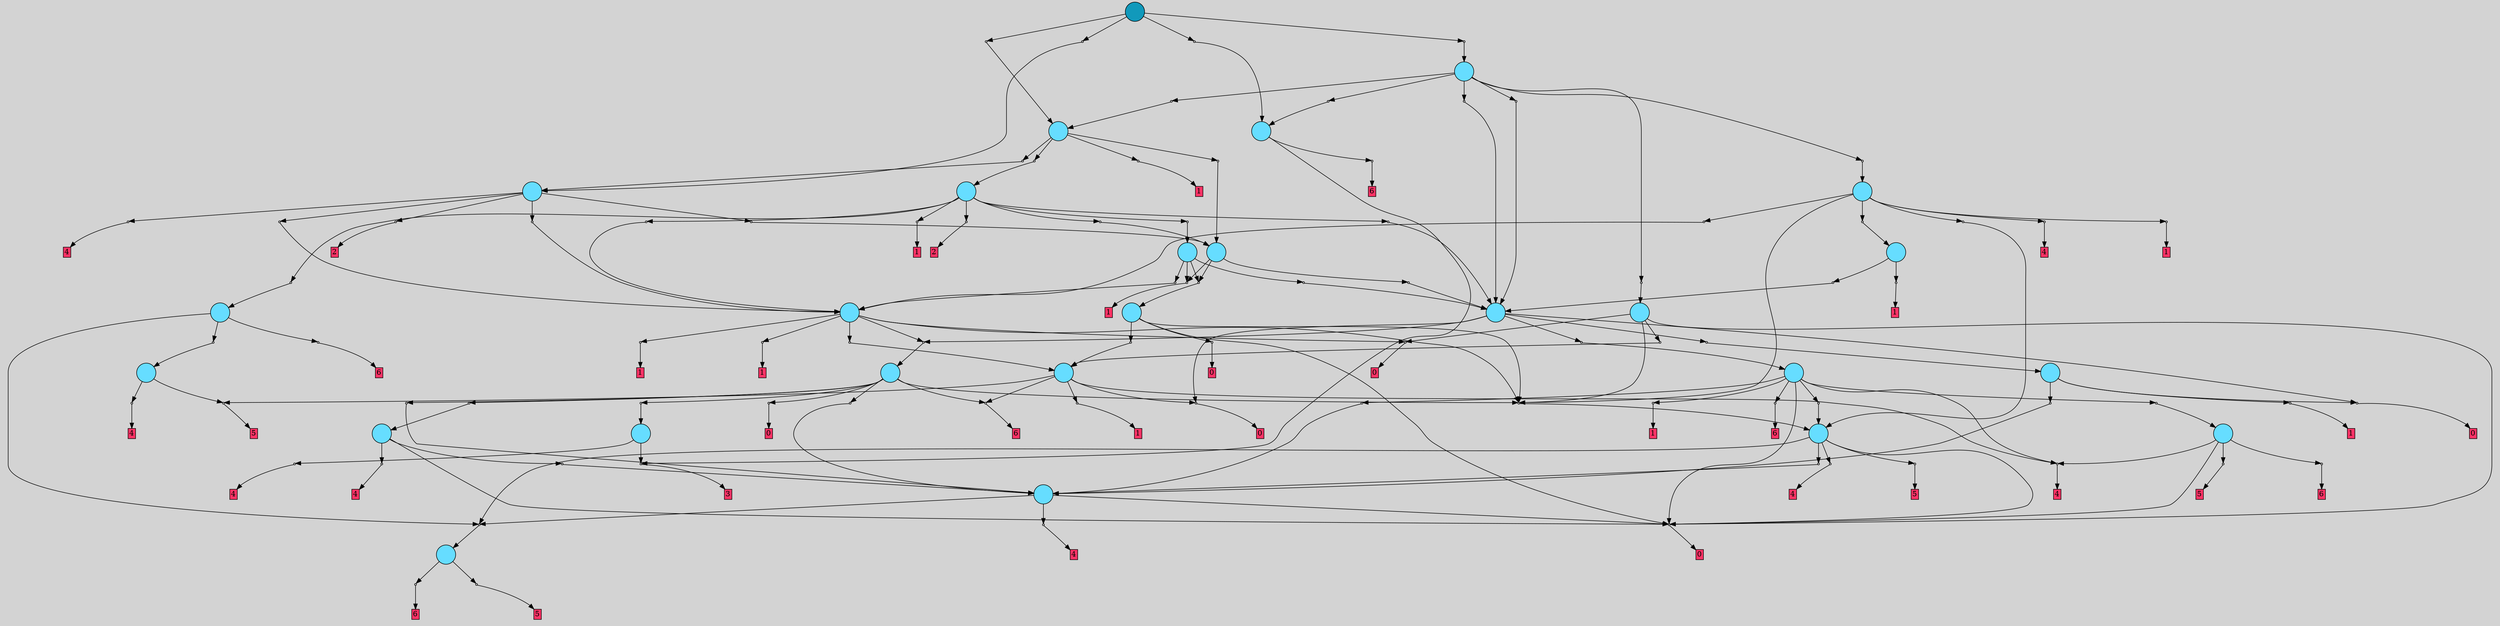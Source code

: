 // File exported with GEGELATI v1.3.1
// On the 2024-04-17 17:25:57
// With the File::TPGGraphDotExporter
digraph{
	graph[pad = "0.212, 0.055" bgcolor = lightgray]
	node[shape=circle style = filled label = ""]
		T0 [fillcolor="#66ddff"]
		T1 [fillcolor="#66ddff"]
		T2 [fillcolor="#66ddff"]
		T3 [fillcolor="#66ddff"]
		T4 [fillcolor="#66ddff"]
		T5 [fillcolor="#66ddff"]
		T6 [fillcolor="#66ddff"]
		T7 [fillcolor="#66ddff"]
		T8 [fillcolor="#66ddff"]
		T9 [fillcolor="#66ddff"]
		T10 [fillcolor="#66ddff"]
		T11 [fillcolor="#66ddff"]
		T12 [fillcolor="#66ddff"]
		T13 [fillcolor="#66ddff"]
		T14 [fillcolor="#66ddff"]
		T15 [fillcolor="#66ddff"]
		T16 [fillcolor="#66ddff"]
		T17 [fillcolor="#66ddff"]
		T18 [fillcolor="#66ddff"]
		T19 [fillcolor="#66ddff"]
		T20 [fillcolor="#66ddff"]
		T21 [fillcolor="#66ddff"]
		T22 [fillcolor="#66ddff"]
		T23 [fillcolor="#66ddff"]
		T24 [fillcolor="#66ddff"]
		T25 [fillcolor="#1199bb"]
		P0 [fillcolor="#cccccc" shape=point] //
		I0 [shape=box style=invis label="6|0&2|0#3|1#2|7#1|2&#92;n"]
		P0 -> I0[style=invis]
		A0 [fillcolor="#ff3366" shape=box margin=0.03 width=0 height=0 label="3"]
		T0 -> P0 -> A0
		P1 [fillcolor="#cccccc" shape=point] //
		I1 [shape=box style=invis label="4|0&1|4#0|1#2|2#4|3&#92;n"]
		P1 -> I1[style=invis]
		A1 [fillcolor="#ff3366" shape=box margin=0.03 width=0 height=0 label="4"]
		T0 -> P1 -> A1
		P2 [fillcolor="#cccccc" shape=point] //
		I2 [shape=box style=invis label="7|0&1|6#0|4#2|5#2|7&#92;n5|0&0|0#3|1#0|3#4|4&#92;n"]
		P2 -> I2[style=invis]
		A2 [fillcolor="#ff3366" shape=box margin=0.03 width=0 height=0 label="6"]
		T1 -> P2 -> A2
		T1 -> P0
		P3 [fillcolor="#cccccc" shape=point] //
		I3 [shape=box style=invis label=""]
		P3 -> I3[style=invis]
		A3 [fillcolor="#ff3366" shape=box margin=0.03 width=0 height=0 label="6"]
		T2 -> P3 -> A3
		P4 [fillcolor="#cccccc" shape=point] //
		I4 [shape=box style=invis label="1|0&3|2#0|1#1|0#1|5&#92;n"]
		P4 -> I4[style=invis]
		A4 [fillcolor="#ff3366" shape=box margin=0.03 width=0 height=0 label="5"]
		T2 -> P4 -> A4
		P5 [fillcolor="#cccccc" shape=point] //
		I5 [shape=box style=invis label="2|0&3|7#1|3#4|3#0|1&#92;n"]
		P5 -> I5[style=invis]
		A5 [fillcolor="#ff3366" shape=box margin=0.03 width=0 height=0 label="0"]
		T3 -> P5 -> A5
		P6 [fillcolor="#cccccc" shape=point] //
		I6 [shape=box style=invis label="3|0&2|5#4|7#2|1#0|6&#92;n"]
		P6 -> I6[style=invis]
		A6 [fillcolor="#ff3366" shape=box margin=0.03 width=0 height=0 label="4"]
		T3 -> P6 -> A6
		P7 [fillcolor="#cccccc" shape=point] //
		I7 [shape=box style=invis label="6|0&3|7#2|4#4|2#4|3&#92;n"]
		P7 -> I7[style=invis]
		T3 -> P7 -> T2
		P8 [fillcolor="#cccccc" shape=point] //
		I8 [shape=box style=invis label="7|1&1|7#2|6#4|0#1|7&#92;n4|0&1|4#0|1#2|2#4|3&#92;n"]
		P8 -> I8[style=invis]
		A7 [fillcolor="#ff3366" shape=box margin=0.03 width=0 height=0 label="4"]
		T4 -> P8 -> A7
		P9 [fillcolor="#cccccc" shape=point] //
		I9 [shape=box style=invis label="2|0&4|4#3|5#2|6#0|4&#92;n"]
		P9 -> I9[style=invis]
		A8 [fillcolor="#ff3366" shape=box margin=0.03 width=0 height=0 label="5"]
		T4 -> P9 -> A8
		P10 [fillcolor="#cccccc" shape=point] //
		I10 [shape=box style=invis label="6|0&3|2#4|2#1|7#0|5&#92;n"]
		P10 -> I10[style=invis]
		T5 -> P10 -> T4
		P11 [fillcolor="#cccccc" shape=point] //
		I11 [shape=box style=invis label="5|0&0|0#3|1#0|3#4|4&#92;n"]
		P11 -> I11[style=invis]
		A9 [fillcolor="#ff3366" shape=box margin=0.03 width=0 height=0 label="6"]
		T5 -> P11 -> A9
		T5 -> P7
		P12 [fillcolor="#cccccc" shape=point] //
		I12 [shape=box style=invis label="0|0&4|0#1|0#0|6#4|0&#92;n"]
		P12 -> I12[style=invis]
		A10 [fillcolor="#ff3366" shape=box margin=0.03 width=0 height=0 label="4"]
		T6 -> P12 -> A10
		T6 -> P7
		P13 [fillcolor="#cccccc" shape=point] //
		I13 [shape=box style=invis label="2|0&4|4#3|5#2|6#0|4&#92;n"]
		P13 -> I13[style=invis]
		A11 [fillcolor="#ff3366" shape=box margin=0.03 width=0 height=0 label="5"]
		T6 -> P13 -> A11
		P14 [fillcolor="#cccccc" shape=point] //
		I14 [shape=box style=invis label="7|0&3|4#0|5#4|0#2|3&#92;n"]
		P14 -> I14[style=invis]
		T6 -> P14 -> T3
		T6 -> P5
		P15 [fillcolor="#cccccc" shape=point] //
		I15 [shape=box style=invis label="2|0&3|7#1|3#4|3#0|1&#92;n"]
		P15 -> I15[style=invis]
		A12 [fillcolor="#ff3366" shape=box margin=0.03 width=0 height=0 label="0"]
		T7 -> P15 -> A12
		P16 [fillcolor="#cccccc" shape=point] //
		I16 [shape=box style=invis label="2|0&1|7#3|6#0|4#0|1&#92;n"]
		P16 -> I16[style=invis]
		A13 [fillcolor="#ff3366" shape=box margin=0.03 width=0 height=0 label="4"]
		T7 -> P16 -> A13
		T7 -> P9
		P17 [fillcolor="#cccccc" shape=point] //
		I17 [shape=box style=invis label="0|7&0|2#3|2#4|1#3|1&#92;n6|0&0|7#3|7#2|1#2|0&#92;n"]
		P17 -> I17[style=invis]
		A14 [fillcolor="#ff3366" shape=box margin=0.03 width=0 height=0 label="6"]
		T7 -> P17 -> A14
		P18 [fillcolor="#cccccc" shape=point] //
		I18 [shape=box style=invis label="1|0&1|3#4|4#0|0#4|2&#92;n"]
		P18 -> I18[style=invis]
		A15 [fillcolor="#ff3366" shape=box margin=0.03 width=0 height=0 label="1"]
		T7 -> P18 -> A15
		P19 [fillcolor="#cccccc" shape=point] //
		I19 [shape=box style=invis label="7|0&3|4#3|5#4|0#2|6&#92;n"]
		P19 -> I19[style=invis]
		T8 -> P19 -> T3
		T8 -> P5
		P20 [fillcolor="#cccccc" shape=point] //
		I20 [shape=box style=invis label="2|0&1|7#3|6#0|4#0|1&#92;n"]
		P20 -> I20[style=invis]
		A16 [fillcolor="#ff3366" shape=box margin=0.03 width=0 height=0 label="4"]
		T8 -> P20 -> A16
		T9 -> P5
		T9 -> P16
		P21 [fillcolor="#cccccc" shape=point] //
		I21 [shape=box style=invis label="6|0&3|5#0|7#1|0#1|5&#92;n"]
		P21 -> I21[style=invis]
		A17 [fillcolor="#ff3366" shape=box margin=0.03 width=0 height=0 label="5"]
		T9 -> P21 -> A17
		P22 [fillcolor="#cccccc" shape=point] //
		I22 [shape=box style=invis label="0|7&0|2#3|2#4|1#3|1&#92;n6|0&0|7#3|7#2|1#2|0&#92;n"]
		P22 -> I22[style=invis]
		A18 [fillcolor="#ff3366" shape=box margin=0.03 width=0 height=0 label="6"]
		T9 -> P22 -> A18
		P23 [fillcolor="#cccccc" shape=point] //
		I23 [shape=box style=invis label="2|0&4|3#1|7#3|5#3|6&#92;n"]
		P23 -> I23[style=invis]
		T10 -> P23 -> T9
		T10 -> P5
		P24 [fillcolor="#cccccc" shape=point] //
		I24 [shape=box style=invis label="2|0&4|3#3|5#2|6#0|4&#92;n"]
		P24 -> I24[style=invis]
		T10 -> P24 -> T6
		P25 [fillcolor="#cccccc" shape=point] //
		I25 [shape=box style=invis label="7|0&1|6#0|4#2|5#2|7&#92;n"]
		P25 -> I25[style=invis]
		A19 [fillcolor="#ff3366" shape=box margin=0.03 width=0 height=0 label="1"]
		T10 -> P25 -> A19
		P26 [fillcolor="#cccccc" shape=point] //
		I26 [shape=box style=invis label="0|7&0|2#3|2#4|1#3|1&#92;n6|0&0|7#3|7#2|1#2|0&#92;n"]
		P26 -> I26[style=invis]
		A20 [fillcolor="#ff3366" shape=box margin=0.03 width=0 height=0 label="6"]
		T10 -> P26 -> A20
		T10 -> P16
		P27 [fillcolor="#cccccc" shape=point] //
		I27 [shape=box style=invis label="7|0&3|4#3|5#4|0#2|3&#92;n"]
		P27 -> I27[style=invis]
		T10 -> P27 -> T3
		P28 [fillcolor="#cccccc" shape=point] //
		I28 [shape=box style=invis label="0|7&2|6#3|5#4|2#0|1&#92;n6|0&0|7#2|4#2|2#4|3&#92;n"]
		P28 -> I28[style=invis]
		A21 [fillcolor="#ff3366" shape=box margin=0.03 width=0 height=0 label="0"]
		T11 -> P28 -> A21
		P29 [fillcolor="#cccccc" shape=point] //
		I29 [shape=box style=invis label="3|0&1|6#0|1#3|2#1|4&#92;n"]
		P29 -> I29[style=invis]
		T11 -> P29 -> T7
		T11 -> P5
		P30 [fillcolor="#cccccc" shape=point] //
		I30 [shape=box style=invis label="2|0&4|3#3|5#2|6#0|4&#92;n"]
		P30 -> I30[style=invis]
		T11 -> P30 -> T6
		P31 [fillcolor="#cccccc" shape=point] //
		I31 [shape=box style=invis label="0|7&2|6#3|5#4|2#0|1&#92;n6|0&0|7#2|4#2|2#4|3&#92;n"]
		P31 -> I31[style=invis]
		A22 [fillcolor="#ff3366" shape=box margin=0.03 width=0 height=0 label="0"]
		T12 -> P31 -> A22
		P32 [fillcolor="#cccccc" shape=point] //
		I32 [shape=box style=invis label="1|0&2|2#3|3#3|6#0|1&#92;n"]
		P32 -> I32[style=invis]
		T12 -> P32 -> T8
		P33 [fillcolor="#cccccc" shape=point] //
		I33 [shape=box style=invis label="7|0&0|2#0|1#2|6#1|1&#92;n"]
		P33 -> I33[style=invis]
		T12 -> P33 -> T3
		P34 [fillcolor="#cccccc" shape=point] //
		I34 [shape=box style=invis label="6|0&3|7#2|1#4|2#4|3&#92;n"]
		P34 -> I34[style=invis]
		T12 -> P34 -> T0
		T12 -> P30
		P35 [fillcolor="#cccccc" shape=point] //
		I35 [shape=box style=invis label="7|0&3|4#3|5#2|0#1|3&#92;n"]
		P35 -> I35[style=invis]
		T12 -> P35 -> T3
		T12 -> P17
		P36 [fillcolor="#cccccc" shape=point] //
		I36 [shape=box style=invis label="2|0&3|5#3|2#1|6#0|3&#92;n"]
		P36 -> I36[style=invis]
		A23 [fillcolor="#ff3366" shape=box margin=0.03 width=0 height=0 label="1"]
		T13 -> P36 -> A23
		P37 [fillcolor="#cccccc" shape=point] //
		I37 [shape=box style=invis label="7|0&1|6#4|1#3|0#2|7&#92;n"]
		P37 -> I37[style=invis]
		A24 [fillcolor="#ff3366" shape=box margin=0.03 width=0 height=0 label="0"]
		T13 -> P37 -> A24
		P38 [fillcolor="#cccccc" shape=point] //
		I38 [shape=box style=invis label="7|0&3|4#0|5#4|0#1|3&#92;n"]
		P38 -> I38[style=invis]
		T13 -> P38 -> T3
		P39 [fillcolor="#cccccc" shape=point] //
		I39 [shape=box style=invis label="3|0&1|6#0|1#3|2#1|4&#92;n"]
		P39 -> I39[style=invis]
		T14 -> P39 -> T7
		P40 [fillcolor="#cccccc" shape=point] //
		I40 [shape=box style=invis label="7|0&1|6#4|1#3|0#2|7&#92;n"]
		P40 -> I40[style=invis]
		A25 [fillcolor="#ff3366" shape=box margin=0.03 width=0 height=0 label="0"]
		T14 -> P40 -> A25
		T14 -> P30
		T14 -> P5
		P41 [fillcolor="#cccccc" shape=point] //
		I41 [shape=box style=invis label="3|0&1|6#0|1#3|2#1|4&#92;n"]
		P41 -> I41[style=invis]
		T15 -> P41 -> T7
		P42 [fillcolor="#cccccc" shape=point] //
		I42 [shape=box style=invis label="2|0&3|5#3|2#1|6#0|3&#92;n"]
		P42 -> I42[style=invis]
		A26 [fillcolor="#ff3366" shape=box margin=0.03 width=0 height=0 label="1"]
		T15 -> P42 -> A26
		T15 -> P40
		P43 [fillcolor="#cccccc" shape=point] //
		I43 [shape=box style=invis label="7|0&3|4#2|4#4|0#2|6&#92;n"]
		P43 -> I43[style=invis]
		T15 -> P43 -> T12
		P44 [fillcolor="#cccccc" shape=point] //
		I44 [shape=box style=invis label="2|0&3|5#3|7#4|6#1|3&#92;n"]
		P44 -> I44[style=invis]
		A27 [fillcolor="#ff3366" shape=box margin=0.03 width=0 height=0 label="1"]
		T15 -> P44 -> A27
		T15 -> P30
		P45 [fillcolor="#cccccc" shape=point] //
		I45 [shape=box style=invis label="0|7&0|2#3|2#4|1#3|1&#92;n6|0&0|7#3|7#2|1#2|0&#92;n"]
		P45 -> I45[style=invis]
		T16 -> P45 -> T13
		T16 -> P43
		T16 -> P15
		P46 [fillcolor="#cccccc" shape=point] //
		I46 [shape=box style=invis label="3|0&1|6#0|1#3|2#1|4&#92;n"]
		P46 -> I46[style=invis]
		T16 -> P46 -> T10
		T16 -> P37
		P47 [fillcolor="#cccccc" shape=point] //
		I47 [shape=box style=invis label="1|0&4|7#2|7#4|2#2|7&#92;n"]
		P47 -> I47[style=invis]
		T17 -> P47 -> T16
		P48 [fillcolor="#cccccc" shape=point] //
		I48 [shape=box style=invis label="6|0&3|2#2|2#1|6#0|3&#92;n"]
		P48 -> I48[style=invis]
		T17 -> P48 -> T11
		P49 [fillcolor="#cccccc" shape=point] //
		I49 [shape=box style=invis label="2|0&3|5#3|2#1|1#0|3&#92;n"]
		P49 -> I49[style=invis]
		A28 [fillcolor="#ff3366" shape=box margin=0.03 width=0 height=0 label="1"]
		T17 -> P49 -> A28
		P50 [fillcolor="#cccccc" shape=point] //
		I50 [shape=box style=invis label="2|0&3|5#3|2#1|1#0|3&#92;n"]
		P50 -> I50[style=invis]
		A29 [fillcolor="#ff3366" shape=box margin=0.03 width=0 height=0 label="1"]
		T18 -> P50 -> A29
		P51 [fillcolor="#cccccc" shape=point] //
		I51 [shape=box style=invis label="1|0&4|7#2|7#4|2#2|7&#92;n"]
		P51 -> I51[style=invis]
		T18 -> P51 -> T16
		T19 -> P49
		T19 -> P48
		P52 [fillcolor="#cccccc" shape=point] //
		I52 [shape=box style=invis label="7|0&4|7#1|3#0|3#3|5&#92;n"]
		P52 -> I52[style=invis]
		T19 -> P52 -> T15
		P53 [fillcolor="#cccccc" shape=point] //
		I53 [shape=box style=invis label="1|0&4|7#2|7#4|2#2|7&#92;n"]
		P53 -> I53[style=invis]
		T19 -> P53 -> T16
		P54 [fillcolor="#cccccc" shape=point] //
		I54 [shape=box style=invis label="6|0&3|2#2|2#1|6#0|3&#92;n"]
		P54 -> I54[style=invis]
		A30 [fillcolor="#ff3366" shape=box margin=0.03 width=0 height=0 label="2"]
		T20 -> P54 -> A30
		P55 [fillcolor="#cccccc" shape=point] //
		I55 [shape=box style=invis label="6|0&2|1#2|5#2|1#3|2&#92;n"]
		P55 -> I55[style=invis]
		T20 -> P55 -> T17
		P56 [fillcolor="#cccccc" shape=point] //
		I56 [shape=box style=invis label="7|0&4|7#1|3#0|3#3|5&#92;n"]
		P56 -> I56[style=invis]
		T20 -> P56 -> T15
		P57 [fillcolor="#cccccc" shape=point] //
		I57 [shape=box style=invis label="6|3&2|6#4|7#0|4#3|1&#92;n7|0&4|4#1|3#0|3#3|5&#92;n"]
		P57 -> I57[style=invis]
		T20 -> P57 -> T15
		P58 [fillcolor="#cccccc" shape=point] //
		I58 [shape=box style=invis label="4|0&4|1#0|2#4|3#4|4&#92;n"]
		P58 -> I58[style=invis]
		A31 [fillcolor="#ff3366" shape=box margin=0.03 width=0 height=0 label="4"]
		T20 -> P58 -> A31
		P59 [fillcolor="#cccccc" shape=point] //
		I59 [shape=box style=invis label="6|0&3|6#2|1#4|2#2|3&#92;n"]
		P59 -> I59[style=invis]
		T21 -> P59 -> T19
		P60 [fillcolor="#cccccc" shape=point] //
		I60 [shape=box style=invis label="2|0&3|0#3|2#1|1#0|3&#92;n"]
		P60 -> I60[style=invis]
		A32 [fillcolor="#ff3366" shape=box margin=0.03 width=0 height=0 label="1"]
		T21 -> P60 -> A32
		P61 [fillcolor="#cccccc" shape=point] //
		I61 [shape=box style=invis label="7|0&4|7#1|3#0|3#3|5&#92;n"]
		P61 -> I61[style=invis]
		T21 -> P61 -> T15
		P62 [fillcolor="#cccccc" shape=point] //
		I62 [shape=box style=invis label="0|0&4|7#1|1#4|7#1|1&#92;n"]
		P62 -> I62[style=invis]
		T21 -> P62 -> T5
		P63 [fillcolor="#cccccc" shape=point] //
		I63 [shape=box style=invis label="6|0&2|1#2|5#2|2#3|2&#92;n"]
		P63 -> I63[style=invis]
		T21 -> P63 -> T17
		P64 [fillcolor="#cccccc" shape=point] //
		I64 [shape=box style=invis label="6|0&3|2#2|2#1|6#0|3&#92;n"]
		P64 -> I64[style=invis]
		A33 [fillcolor="#ff3366" shape=box margin=0.03 width=0 height=0 label="2"]
		T21 -> P64 -> A33
		P65 [fillcolor="#cccccc" shape=point] //
		I65 [shape=box style=invis label="1|0&4|7#2|7#4|2#2|7&#92;n"]
		P65 -> I65[style=invis]
		T21 -> P65 -> T16
		P66 [fillcolor="#cccccc" shape=point] //
		I66 [shape=box style=invis label="3|0&2|3#0|3#3|4#4|7&#92;n"]
		P66 -> I66[style=invis]
		T22 -> P66 -> T18
		P67 [fillcolor="#cccccc" shape=point] //
		I67 [shape=box style=invis label="7|0&4|7#1|3#0|3#3|5&#92;n"]
		P67 -> I67[style=invis]
		T22 -> P67 -> T15
		P68 [fillcolor="#cccccc" shape=point] //
		I68 [shape=box style=invis label="4|0&4|1#0|2#4|3#4|4&#92;n"]
		P68 -> I68[style=invis]
		A34 [fillcolor="#ff3366" shape=box margin=0.03 width=0 height=0 label="4"]
		T22 -> P68 -> A34
		P69 [fillcolor="#cccccc" shape=point] //
		I69 [shape=box style=invis label="2|0&3|5#3|2#1|1#0|3&#92;n"]
		P69 -> I69[style=invis]
		A35 [fillcolor="#ff3366" shape=box margin=0.03 width=0 height=0 label="1"]
		T22 -> P69 -> A35
		T22 -> P30
		P70 [fillcolor="#cccccc" shape=point] //
		I70 [shape=box style=invis label="3|0&4|1#3|0#0|3#2|4&#92;n"]
		P70 -> I70[style=invis]
		T22 -> P70 -> T6
		P71 [fillcolor="#cccccc" shape=point] //
		I71 [shape=box style=invis label="7|0&0|0#4|6#0|0#3|4&#92;n"]
		P71 -> I71[style=invis]
		T23 -> P71 -> T20
		P72 [fillcolor="#cccccc" shape=point] //
		I72 [shape=box style=invis label="7|0&4|3#2|4#1|1#1|1&#92;n"]
		P72 -> I72[style=invis]
		A36 [fillcolor="#ff3366" shape=box margin=0.03 width=0 height=0 label="1"]
		T23 -> P72 -> A36
		P73 [fillcolor="#cccccc" shape=point] //
		I73 [shape=box style=invis label="6|0&2|1#2|5#2|1#3|2&#92;n"]
		P73 -> I73[style=invis]
		T23 -> P73 -> T17
		P74 [fillcolor="#cccccc" shape=point] //
		I74 [shape=box style=invis label="3|0&2|3#0|3#3|4#4|7&#92;n"]
		P74 -> I74[style=invis]
		T23 -> P74 -> T21
		P75 [fillcolor="#cccccc" shape=point] //
		I75 [shape=box style=invis label="1|0&2|2#4|3#3|6#0|1&#92;n"]
		P75 -> I75[style=invis]
		T24 -> P75 -> T23
		P76 [fillcolor="#cccccc" shape=point] //
		I76 [shape=box style=invis label="4|0&4|2#2|3#4|5#3|7&#92;n"]
		P76 -> I76[style=invis]
		T24 -> P76 -> T1
		P77 [fillcolor="#cccccc" shape=point] //
		I77 [shape=box style=invis label="3|0&0|2#3|2#4|3#4|2&#92;n7|0&4|0#2|6#0|0#3|4&#92;n"]
		P77 -> I77[style=invis]
		T24 -> P77 -> T22
		P78 [fillcolor="#cccccc" shape=point] //
		I78 [shape=box style=invis label="1|0&4|7#2|7#4|2#2|7&#92;n"]
		P78 -> I78[style=invis]
		T24 -> P78 -> T16
		P79 [fillcolor="#cccccc" shape=point] //
		I79 [shape=box style=invis label="7|0&1|6#4|1#1|0#2|7&#92;n"]
		P79 -> I79[style=invis]
		T24 -> P79 -> T14
		P80 [fillcolor="#cccccc" shape=point] //
		I80 [shape=box style=invis label="7|0&4|7#1|5#3|4#2|7&#92;n"]
		P80 -> I80[style=invis]
		T24 -> P80 -> T16
		P81 [fillcolor="#cccccc" shape=point] //
		I81 [shape=box style=invis label="1|0&2|2#4|3#3|6#0|1&#92;n"]
		P81 -> I81[style=invis]
		T25 -> P81 -> T23
		P82 [fillcolor="#cccccc" shape=point] //
		I82 [shape=box style=invis label="4|0&4|2#2|3#4|5#3|7&#92;n"]
		P82 -> I82[style=invis]
		T25 -> P82 -> T1
		P83 [fillcolor="#cccccc" shape=point] //
		I83 [shape=box style=invis label="7|0&0|0#4|6#4|0#3|4&#92;n"]
		P83 -> I83[style=invis]
		T25 -> P83 -> T20
		P84 [fillcolor="#cccccc" shape=point] //
		I84 [shape=box style=invis label="1|0&4|7#4|7#3|2#2|7&#92;n"]
		P84 -> I84[style=invis]
		T25 -> P84 -> T24
		{ rank= same T25 }
}
